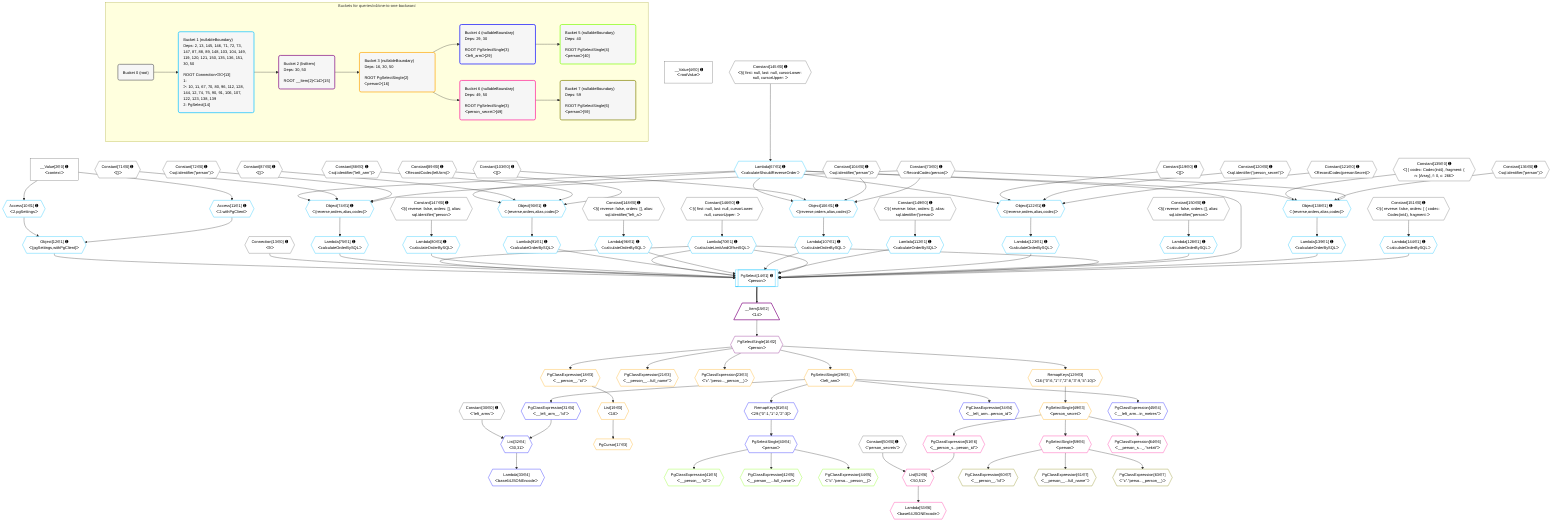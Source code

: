 %%{init: {'themeVariables': { 'fontSize': '12px'}}}%%
graph TD
    classDef path fill:#eee,stroke:#000,color:#000
    classDef plan fill:#fff,stroke-width:1px,color:#000
    classDef itemplan fill:#fff,stroke-width:2px,color:#000
    classDef unbatchedplan fill:#dff,stroke-width:1px,color:#000
    classDef sideeffectplan fill:#fcc,stroke-width:2px,color:#000
    classDef bucket fill:#f6f6f6,color:#000,stroke-width:2px,text-align:left


    %% plan dependencies
    __Value2["__Value[2∈0] ➊<br />ᐸcontextᐳ"]:::plan
    __Value4["__Value[4∈0] ➊<br />ᐸrootValueᐳ"]:::plan
    Connection13{{"Connection[13∈0] ➊<br />ᐸ9ᐳ"}}:::plan
    Constant30{{"Constant[30∈0] ➊<br />ᐸ'left_arms'ᐳ"}}:::plan
    Constant50{{"Constant[50∈0] ➊<br />ᐸ'person_secrets'ᐳ"}}:::plan
    Constant71{{"Constant[71∈0] ➊<br />ᐸ[]ᐳ"}}:::plan
    Constant72{{"Constant[72∈0] ➊<br />ᐸsql.identifier(”person”)ᐳ"}}:::plan
    Constant73{{"Constant[73∈0] ➊<br />ᐸRecordCodec(person)ᐳ"}}:::plan
    Constant87{{"Constant[87∈0] ➊<br />ᐸ[]ᐳ"}}:::plan
    Constant88{{"Constant[88∈0] ➊<br />ᐸsql.identifier(”left_arm”)ᐳ"}}:::plan
    Constant89{{"Constant[89∈0] ➊<br />ᐸRecordCodec(leftArm)ᐳ"}}:::plan
    Constant103{{"Constant[103∈0] ➊<br />ᐸ[]ᐳ"}}:::plan
    Constant104{{"Constant[104∈0] ➊<br />ᐸsql.identifier(”person”)ᐳ"}}:::plan
    Constant119{{"Constant[119∈0] ➊<br />ᐸ[]ᐳ"}}:::plan
    Constant120{{"Constant[120∈0] ➊<br />ᐸsql.identifier(”person_secret”)ᐳ"}}:::plan
    Constant121{{"Constant[121∈0] ➊<br />ᐸRecordCodec(personSecret)ᐳ"}}:::plan
    Constant135{{"Constant[135∈0] ➊<br />ᐸ[ { codec: Codec(int4), fragment: { n: [Array], f: 0, c: 266ᐳ"}}:::plan
    Constant136{{"Constant[136∈0] ➊<br />ᐸsql.identifier(”person”)ᐳ"}}:::plan
    Constant145{{"Constant[145∈0] ➊<br />ᐸ§{ first: null, last: null, cursorLower: null, cursorUpper: ᐳ"}}:::plan
    Constant146{{"Constant[146∈0] ➊<br />ᐸ§{ first: null, last: null, cursorLower: null, cursorUpper: ᐳ"}}:::plan
    Constant147{{"Constant[147∈0] ➊<br />ᐸ§{ reverse: false, orders: [], alias: sql.identifier(”personᐳ"}}:::plan
    Constant148{{"Constant[148∈0] ➊<br />ᐸ§{ reverse: false, orders: [], alias: sql.identifier(”left_aᐳ"}}:::plan
    Constant149{{"Constant[149∈0] ➊<br />ᐸ§{ reverse: false, orders: [], alias: sql.identifier(”personᐳ"}}:::plan
    Constant150{{"Constant[150∈0] ➊<br />ᐸ§{ reverse: false, orders: [], alias: sql.identifier(”personᐳ"}}:::plan
    Constant151{{"Constant[151∈0] ➊<br />ᐸ§{ reverse: false, orders: [ { codec: Codec(int4), fragment:ᐳ"}}:::plan
    PgSelect14[["PgSelect[14∈1] ➊<br />ᐸpersonᐳ"]]:::plan
    Object12{{"Object[12∈1] ➊<br />ᐸ{pgSettings,withPgClient}ᐳ"}}:::plan
    Lambda70{{"Lambda[70∈1] ➊<br />ᐸcalculateLimitAndOffsetSQLᐳ"}}:::plan
    Lambda75{{"Lambda[75∈1] ➊<br />ᐸcalculateOrderBySQLᐳ"}}:::plan
    Lambda80{{"Lambda[80∈1] ➊<br />ᐸcalculateOrderBySQLᐳ"}}:::plan
    Lambda91{{"Lambda[91∈1] ➊<br />ᐸcalculateOrderBySQLᐳ"}}:::plan
    Lambda96{{"Lambda[96∈1] ➊<br />ᐸcalculateOrderBySQLᐳ"}}:::plan
    Lambda107{{"Lambda[107∈1] ➊<br />ᐸcalculateOrderBySQLᐳ"}}:::plan
    Lambda112{{"Lambda[112∈1] ➊<br />ᐸcalculateOrderBySQLᐳ"}}:::plan
    Lambda123{{"Lambda[123∈1] ➊<br />ᐸcalculateOrderBySQLᐳ"}}:::plan
    Lambda128{{"Lambda[128∈1] ➊<br />ᐸcalculateOrderBySQLᐳ"}}:::plan
    Lambda67{{"Lambda[67∈1] ➊<br />ᐸcalculateShouldReverseOrderᐳ"}}:::plan
    Lambda139{{"Lambda[139∈1] ➊<br />ᐸcalculateOrderBySQLᐳ"}}:::plan
    Lambda144{{"Lambda[144∈1] ➊<br />ᐸcalculateOrderBySQLᐳ"}}:::plan
    Object12 & Connection13 & Lambda70 & Lambda75 & Lambda80 & Lambda70 & Lambda91 & Lambda96 & Lambda107 & Lambda112 & Lambda70 & Lambda123 & Lambda128 & Lambda67 & Lambda70 & Lambda139 & Lambda144 --> PgSelect14
    Object74{{"Object[74∈1] ➊<br />ᐸ{reverse,orders,alias,codec}ᐳ"}}:::plan
    Lambda67 & Constant71 & Constant72 & Constant73 --> Object74
    Object90{{"Object[90∈1] ➊<br />ᐸ{reverse,orders,alias,codec}ᐳ"}}:::plan
    Lambda67 & Constant87 & Constant88 & Constant89 --> Object90
    Object106{{"Object[106∈1] ➊<br />ᐸ{reverse,orders,alias,codec}ᐳ"}}:::plan
    Lambda67 & Constant103 & Constant104 & Constant73 --> Object106
    Object122{{"Object[122∈1] ➊<br />ᐸ{reverse,orders,alias,codec}ᐳ"}}:::plan
    Lambda67 & Constant119 & Constant120 & Constant121 --> Object122
    Object138{{"Object[138∈1] ➊<br />ᐸ{reverse,orders,alias,codec}ᐳ"}}:::plan
    Lambda67 & Constant135 & Constant136 & Constant73 --> Object138
    Access10{{"Access[10∈1] ➊<br />ᐸ2.pgSettingsᐳ"}}:::plan
    Access11{{"Access[11∈1] ➊<br />ᐸ2.withPgClientᐳ"}}:::plan
    Access10 & Access11 --> Object12
    __Value2 --> Access10
    __Value2 --> Access11
    Constant145 --> Lambda67
    Constant146 --> Lambda70
    Object74 --> Lambda75
    Constant147 --> Lambda80
    Object90 --> Lambda91
    Constant148 --> Lambda96
    Object106 --> Lambda107
    Constant149 --> Lambda112
    Object122 --> Lambda123
    Constant150 --> Lambda128
    Object138 --> Lambda139
    Constant151 --> Lambda144
    __Item15[/"__Item[15∈2]<br />ᐸ14ᐳ"\]:::itemplan
    PgSelect14 ==> __Item15
    PgSelectSingle16{{"PgSelectSingle[16∈2]<br />ᐸpersonᐳ"}}:::plan
    __Item15 --> PgSelectSingle16
    PgCursor17{{"PgCursor[17∈3]"}}:::plan
    List19{{"List[19∈3]<br />ᐸ18ᐳ"}}:::plan
    List19 --> PgCursor17
    PgClassExpression18{{"PgClassExpression[18∈3]<br />ᐸ__person__.”id”ᐳ"}}:::plan
    PgSelectSingle16 --> PgClassExpression18
    PgClassExpression18 --> List19
    PgClassExpression21{{"PgClassExpression[21∈3]<br />ᐸ__person__...full_name”ᐳ"}}:::plan
    PgSelectSingle16 --> PgClassExpression21
    PgClassExpression23{{"PgClassExpression[23∈3]<br />ᐸ”c”.”perso..._person__)ᐳ"}}:::plan
    PgSelectSingle16 --> PgClassExpression23
    PgSelectSingle29{{"PgSelectSingle[29∈3]<br />ᐸleft_armᐳ"}}:::plan
    PgSelectSingle16 --> PgSelectSingle29
    PgSelectSingle49{{"PgSelectSingle[49∈3]<br />ᐸperson_secretᐳ"}}:::plan
    RemapKeys129{{"RemapKeys[129∈3]<br />ᐸ16:{”0”:6,”1”:7,”2”:8,”3”:9,”4”:10}ᐳ"}}:::plan
    RemapKeys129 --> PgSelectSingle49
    PgSelectSingle16 --> RemapKeys129
    List32{{"List[32∈4]<br />ᐸ30,31ᐳ"}}:::plan
    PgClassExpression31{{"PgClassExpression[31∈4]<br />ᐸ__left_arm__.”id”ᐳ"}}:::plan
    Constant30 & PgClassExpression31 --> List32
    PgSelectSingle29 --> PgClassExpression31
    Lambda33{{"Lambda[33∈4]<br />ᐸbase64JSONEncodeᐳ"}}:::plan
    List32 --> Lambda33
    PgClassExpression34{{"PgClassExpression[34∈4]<br />ᐸ__left_arm...person_id”ᐳ"}}:::plan
    PgSelectSingle29 --> PgClassExpression34
    PgSelectSingle40{{"PgSelectSingle[40∈4]<br />ᐸpersonᐳ"}}:::plan
    RemapKeys81{{"RemapKeys[81∈4]<br />ᐸ29:{”0”:1,”1”:2,”2”:3}ᐳ"}}:::plan
    RemapKeys81 --> PgSelectSingle40
    PgClassExpression45{{"PgClassExpression[45∈4]<br />ᐸ__left_arm...in_metres”ᐳ"}}:::plan
    PgSelectSingle29 --> PgClassExpression45
    PgSelectSingle29 --> RemapKeys81
    PgClassExpression41{{"PgClassExpression[41∈5]<br />ᐸ__person__.”id”ᐳ"}}:::plan
    PgSelectSingle40 --> PgClassExpression41
    PgClassExpression42{{"PgClassExpression[42∈5]<br />ᐸ__person__...full_name”ᐳ"}}:::plan
    PgSelectSingle40 --> PgClassExpression42
    PgClassExpression44{{"PgClassExpression[44∈5]<br />ᐸ”c”.”perso..._person__)ᐳ"}}:::plan
    PgSelectSingle40 --> PgClassExpression44
    List52{{"List[52∈6]<br />ᐸ50,51ᐳ"}}:::plan
    PgClassExpression51{{"PgClassExpression[51∈6]<br />ᐸ__person_s...person_id”ᐳ"}}:::plan
    Constant50 & PgClassExpression51 --> List52
    PgSelectSingle49 --> PgClassExpression51
    Lambda53{{"Lambda[53∈6]<br />ᐸbase64JSONEncodeᐳ"}}:::plan
    List52 --> Lambda53
    PgSelectSingle59{{"PgSelectSingle[59∈6]<br />ᐸpersonᐳ"}}:::plan
    PgSelectSingle49 --> PgSelectSingle59
    PgClassExpression64{{"PgClassExpression[64∈6]<br />ᐸ__person_s..._.”sekrit”ᐳ"}}:::plan
    PgSelectSingle49 --> PgClassExpression64
    PgClassExpression60{{"PgClassExpression[60∈7]<br />ᐸ__person__.”id”ᐳ"}}:::plan
    PgSelectSingle59 --> PgClassExpression60
    PgClassExpression61{{"PgClassExpression[61∈7]<br />ᐸ__person__...full_name”ᐳ"}}:::plan
    PgSelectSingle59 --> PgClassExpression61
    PgClassExpression63{{"PgClassExpression[63∈7]<br />ᐸ”c”.”perso..._person__)ᐳ"}}:::plan
    PgSelectSingle59 --> PgClassExpression63

    %% define steps

    subgraph "Buckets for queries/v4/one-to-one-backward"
    Bucket0("Bucket 0 (root)"):::bucket
    classDef bucket0 stroke:#696969
    class Bucket0,__Value2,__Value4,Connection13,Constant30,Constant50,Constant71,Constant72,Constant73,Constant87,Constant88,Constant89,Constant103,Constant104,Constant119,Constant120,Constant121,Constant135,Constant136,Constant145,Constant146,Constant147,Constant148,Constant149,Constant150,Constant151 bucket0
    Bucket1("Bucket 1 (nullableBoundary)<br />Deps: 2, 13, 145, 146, 71, 72, 73, 147, 87, 88, 89, 148, 103, 104, 149, 119, 120, 121, 150, 135, 136, 151, 30, 50<br /><br />ROOT Connectionᐸ9ᐳ[13]<br />1: <br />ᐳ: 10, 11, 67, 70, 80, 96, 112, 128, 144, 12, 74, 75, 90, 91, 106, 107, 122, 123, 138, 139<br />2: PgSelect[14]"):::bucket
    classDef bucket1 stroke:#00bfff
    class Bucket1,Access10,Access11,Object12,PgSelect14,Lambda67,Lambda70,Object74,Lambda75,Lambda80,Object90,Lambda91,Lambda96,Object106,Lambda107,Lambda112,Object122,Lambda123,Lambda128,Object138,Lambda139,Lambda144 bucket1
    Bucket2("Bucket 2 (listItem)<br />Deps: 30, 50<br /><br />ROOT __Item{2}ᐸ14ᐳ[15]"):::bucket
    classDef bucket2 stroke:#7f007f
    class Bucket2,__Item15,PgSelectSingle16 bucket2
    Bucket3("Bucket 3 (nullableBoundary)<br />Deps: 16, 30, 50<br /><br />ROOT PgSelectSingle{2}ᐸpersonᐳ[16]"):::bucket
    classDef bucket3 stroke:#ffa500
    class Bucket3,PgCursor17,PgClassExpression18,List19,PgClassExpression21,PgClassExpression23,PgSelectSingle29,PgSelectSingle49,RemapKeys129 bucket3
    Bucket4("Bucket 4 (nullableBoundary)<br />Deps: 29, 30<br /><br />ROOT PgSelectSingle{3}ᐸleft_armᐳ[29]"):::bucket
    classDef bucket4 stroke:#0000ff
    class Bucket4,PgClassExpression31,List32,Lambda33,PgClassExpression34,PgSelectSingle40,PgClassExpression45,RemapKeys81 bucket4
    Bucket5("Bucket 5 (nullableBoundary)<br />Deps: 40<br /><br />ROOT PgSelectSingle{4}ᐸpersonᐳ[40]"):::bucket
    classDef bucket5 stroke:#7fff00
    class Bucket5,PgClassExpression41,PgClassExpression42,PgClassExpression44 bucket5
    Bucket6("Bucket 6 (nullableBoundary)<br />Deps: 49, 50<br /><br />ROOT PgSelectSingle{3}ᐸperson_secretᐳ[49]"):::bucket
    classDef bucket6 stroke:#ff1493
    class Bucket6,PgClassExpression51,List52,Lambda53,PgSelectSingle59,PgClassExpression64 bucket6
    Bucket7("Bucket 7 (nullableBoundary)<br />Deps: 59<br /><br />ROOT PgSelectSingle{6}ᐸpersonᐳ[59]"):::bucket
    classDef bucket7 stroke:#808000
    class Bucket7,PgClassExpression60,PgClassExpression61,PgClassExpression63 bucket7
    Bucket0 --> Bucket1
    Bucket1 --> Bucket2
    Bucket2 --> Bucket3
    Bucket3 --> Bucket4 & Bucket6
    Bucket4 --> Bucket5
    Bucket6 --> Bucket7
    end